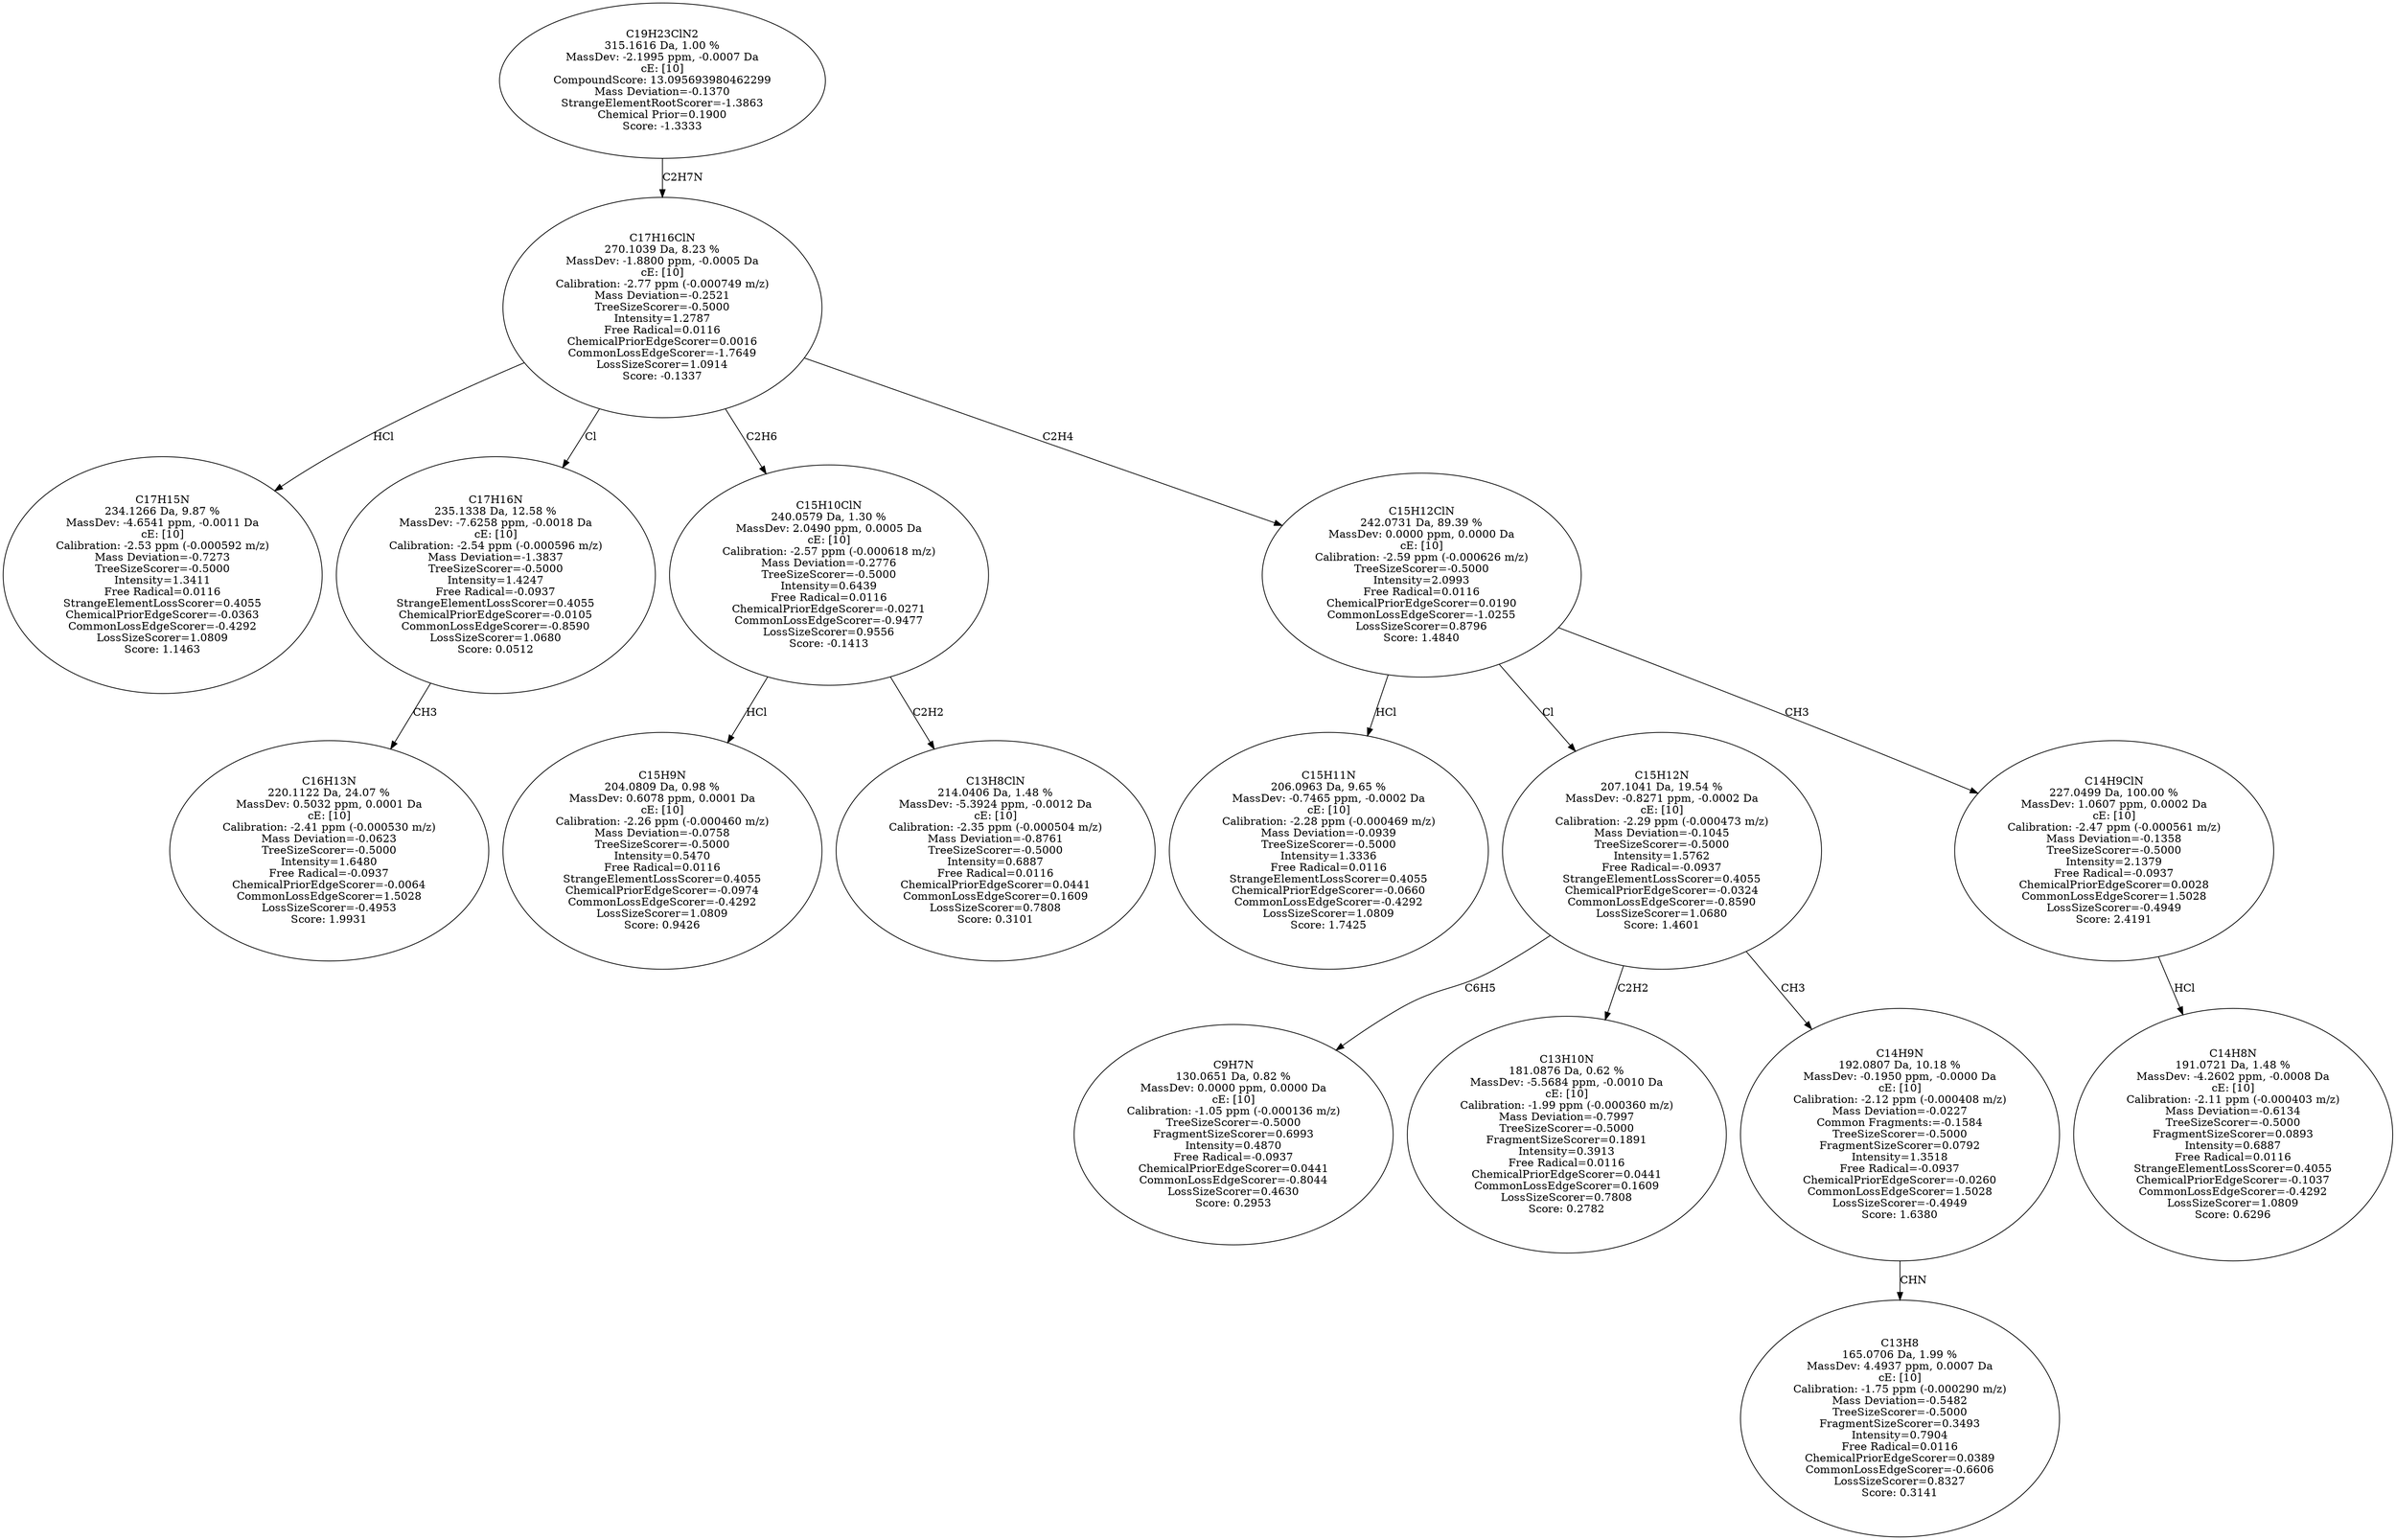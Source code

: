 strict digraph {
v1 [label="C17H15N\n234.1266 Da, 9.87 %\nMassDev: -4.6541 ppm, -0.0011 Da\ncE: [10]\nCalibration: -2.53 ppm (-0.000592 m/z)\nMass Deviation=-0.7273\nTreeSizeScorer=-0.5000\nIntensity=1.3411\nFree Radical=0.0116\nStrangeElementLossScorer=0.4055\nChemicalPriorEdgeScorer=-0.0363\nCommonLossEdgeScorer=-0.4292\nLossSizeScorer=1.0809\nScore: 1.1463"];
v2 [label="C16H13N\n220.1122 Da, 24.07 %\nMassDev: 0.5032 ppm, 0.0001 Da\ncE: [10]\nCalibration: -2.41 ppm (-0.000530 m/z)\nMass Deviation=-0.0623\nTreeSizeScorer=-0.5000\nIntensity=1.6480\nFree Radical=-0.0937\nChemicalPriorEdgeScorer=-0.0064\nCommonLossEdgeScorer=1.5028\nLossSizeScorer=-0.4953\nScore: 1.9931"];
v3 [label="C17H16N\n235.1338 Da, 12.58 %\nMassDev: -7.6258 ppm, -0.0018 Da\ncE: [10]\nCalibration: -2.54 ppm (-0.000596 m/z)\nMass Deviation=-1.3837\nTreeSizeScorer=-0.5000\nIntensity=1.4247\nFree Radical=-0.0937\nStrangeElementLossScorer=0.4055\nChemicalPriorEdgeScorer=-0.0105\nCommonLossEdgeScorer=-0.8590\nLossSizeScorer=1.0680\nScore: 0.0512"];
v4 [label="C15H9N\n204.0809 Da, 0.98 %\nMassDev: 0.6078 ppm, 0.0001 Da\ncE: [10]\nCalibration: -2.26 ppm (-0.000460 m/z)\nMass Deviation=-0.0758\nTreeSizeScorer=-0.5000\nIntensity=0.5470\nFree Radical=0.0116\nStrangeElementLossScorer=0.4055\nChemicalPriorEdgeScorer=-0.0974\nCommonLossEdgeScorer=-0.4292\nLossSizeScorer=1.0809\nScore: 0.9426"];
v5 [label="C13H8ClN\n214.0406 Da, 1.48 %\nMassDev: -5.3924 ppm, -0.0012 Da\ncE: [10]\nCalibration: -2.35 ppm (-0.000504 m/z)\nMass Deviation=-0.8761\nTreeSizeScorer=-0.5000\nIntensity=0.6887\nFree Radical=0.0116\nChemicalPriorEdgeScorer=0.0441\nCommonLossEdgeScorer=0.1609\nLossSizeScorer=0.7808\nScore: 0.3101"];
v6 [label="C15H10ClN\n240.0579 Da, 1.30 %\nMassDev: 2.0490 ppm, 0.0005 Da\ncE: [10]\nCalibration: -2.57 ppm (-0.000618 m/z)\nMass Deviation=-0.2776\nTreeSizeScorer=-0.5000\nIntensity=0.6439\nFree Radical=0.0116\nChemicalPriorEdgeScorer=-0.0271\nCommonLossEdgeScorer=-0.9477\nLossSizeScorer=0.9556\nScore: -0.1413"];
v7 [label="C15H11N\n206.0963 Da, 9.65 %\nMassDev: -0.7465 ppm, -0.0002 Da\ncE: [10]\nCalibration: -2.28 ppm (-0.000469 m/z)\nMass Deviation=-0.0939\nTreeSizeScorer=-0.5000\nIntensity=1.3336\nFree Radical=0.0116\nStrangeElementLossScorer=0.4055\nChemicalPriorEdgeScorer=-0.0660\nCommonLossEdgeScorer=-0.4292\nLossSizeScorer=1.0809\nScore: 1.7425"];
v8 [label="C9H7N\n130.0651 Da, 0.82 %\nMassDev: 0.0000 ppm, 0.0000 Da\ncE: [10]\nCalibration: -1.05 ppm (-0.000136 m/z)\nTreeSizeScorer=-0.5000\nFragmentSizeScorer=0.6993\nIntensity=0.4870\nFree Radical=-0.0937\nChemicalPriorEdgeScorer=0.0441\nCommonLossEdgeScorer=-0.8044\nLossSizeScorer=0.4630\nScore: 0.2953"];
v9 [label="C13H10N\n181.0876 Da, 0.62 %\nMassDev: -5.5684 ppm, -0.0010 Da\ncE: [10]\nCalibration: -1.99 ppm (-0.000360 m/z)\nMass Deviation=-0.7997\nTreeSizeScorer=-0.5000\nFragmentSizeScorer=0.1891\nIntensity=0.3913\nFree Radical=0.0116\nChemicalPriorEdgeScorer=0.0441\nCommonLossEdgeScorer=0.1609\nLossSizeScorer=0.7808\nScore: 0.2782"];
v10 [label="C13H8\n165.0706 Da, 1.99 %\nMassDev: 4.4937 ppm, 0.0007 Da\ncE: [10]\nCalibration: -1.75 ppm (-0.000290 m/z)\nMass Deviation=-0.5482\nTreeSizeScorer=-0.5000\nFragmentSizeScorer=0.3493\nIntensity=0.7904\nFree Radical=0.0116\nChemicalPriorEdgeScorer=0.0389\nCommonLossEdgeScorer=-0.6606\nLossSizeScorer=0.8327\nScore: 0.3141"];
v11 [label="C14H9N\n192.0807 Da, 10.18 %\nMassDev: -0.1950 ppm, -0.0000 Da\ncE: [10]\nCalibration: -2.12 ppm (-0.000408 m/z)\nMass Deviation=-0.0227\nCommon Fragments:=-0.1584\nTreeSizeScorer=-0.5000\nFragmentSizeScorer=0.0792\nIntensity=1.3518\nFree Radical=-0.0937\nChemicalPriorEdgeScorer=-0.0260\nCommonLossEdgeScorer=1.5028\nLossSizeScorer=-0.4949\nScore: 1.6380"];
v12 [label="C15H12N\n207.1041 Da, 19.54 %\nMassDev: -0.8271 ppm, -0.0002 Da\ncE: [10]\nCalibration: -2.29 ppm (-0.000473 m/z)\nMass Deviation=-0.1045\nTreeSizeScorer=-0.5000\nIntensity=1.5762\nFree Radical=-0.0937\nStrangeElementLossScorer=0.4055\nChemicalPriorEdgeScorer=-0.0324\nCommonLossEdgeScorer=-0.8590\nLossSizeScorer=1.0680\nScore: 1.4601"];
v13 [label="C14H8N\n191.0721 Da, 1.48 %\nMassDev: -4.2602 ppm, -0.0008 Da\ncE: [10]\nCalibration: -2.11 ppm (-0.000403 m/z)\nMass Deviation=-0.6134\nTreeSizeScorer=-0.5000\nFragmentSizeScorer=0.0893\nIntensity=0.6887\nFree Radical=0.0116\nStrangeElementLossScorer=0.4055\nChemicalPriorEdgeScorer=-0.1037\nCommonLossEdgeScorer=-0.4292\nLossSizeScorer=1.0809\nScore: 0.6296"];
v14 [label="C14H9ClN\n227.0499 Da, 100.00 %\nMassDev: 1.0607 ppm, 0.0002 Da\ncE: [10]\nCalibration: -2.47 ppm (-0.000561 m/z)\nMass Deviation=-0.1358\nTreeSizeScorer=-0.5000\nIntensity=2.1379\nFree Radical=-0.0937\nChemicalPriorEdgeScorer=0.0028\nCommonLossEdgeScorer=1.5028\nLossSizeScorer=-0.4949\nScore: 2.4191"];
v15 [label="C15H12ClN\n242.0731 Da, 89.39 %\nMassDev: 0.0000 ppm, 0.0000 Da\ncE: [10]\nCalibration: -2.59 ppm (-0.000626 m/z)\nTreeSizeScorer=-0.5000\nIntensity=2.0993\nFree Radical=0.0116\nChemicalPriorEdgeScorer=0.0190\nCommonLossEdgeScorer=-1.0255\nLossSizeScorer=0.8796\nScore: 1.4840"];
v16 [label="C17H16ClN\n270.1039 Da, 8.23 %\nMassDev: -1.8800 ppm, -0.0005 Da\ncE: [10]\nCalibration: -2.77 ppm (-0.000749 m/z)\nMass Deviation=-0.2521\nTreeSizeScorer=-0.5000\nIntensity=1.2787\nFree Radical=0.0116\nChemicalPriorEdgeScorer=0.0016\nCommonLossEdgeScorer=-1.7649\nLossSizeScorer=1.0914\nScore: -0.1337"];
v17 [label="C19H23ClN2\n315.1616 Da, 1.00 %\nMassDev: -2.1995 ppm, -0.0007 Da\ncE: [10]\nCompoundScore: 13.095693980462299\nMass Deviation=-0.1370\nStrangeElementRootScorer=-1.3863\nChemical Prior=0.1900\nScore: -1.3333"];
v16 -> v1 [label="HCl"];
v3 -> v2 [label="CH3"];
v16 -> v3 [label="Cl"];
v6 -> v4 [label="HCl"];
v6 -> v5 [label="C2H2"];
v16 -> v6 [label="C2H6"];
v15 -> v7 [label="HCl"];
v12 -> v8 [label="C6H5"];
v12 -> v9 [label="C2H2"];
v11 -> v10 [label="CHN"];
v12 -> v11 [label="CH3"];
v15 -> v12 [label="Cl"];
v14 -> v13 [label="HCl"];
v15 -> v14 [label="CH3"];
v16 -> v15 [label="C2H4"];
v17 -> v16 [label="C2H7N"];
}